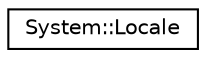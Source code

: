 digraph G
{
  edge [fontname="Helvetica",fontsize="10",labelfontname="Helvetica",labelfontsize="10"];
  node [fontname="Helvetica",fontsize="10",shape=record];
  rankdir="LR";
  Node1 [label="System::Locale",height=0.2,width=0.4,color="black", fillcolor="white", style="filled",URL="$class_system_1_1_locale.html"];
}
